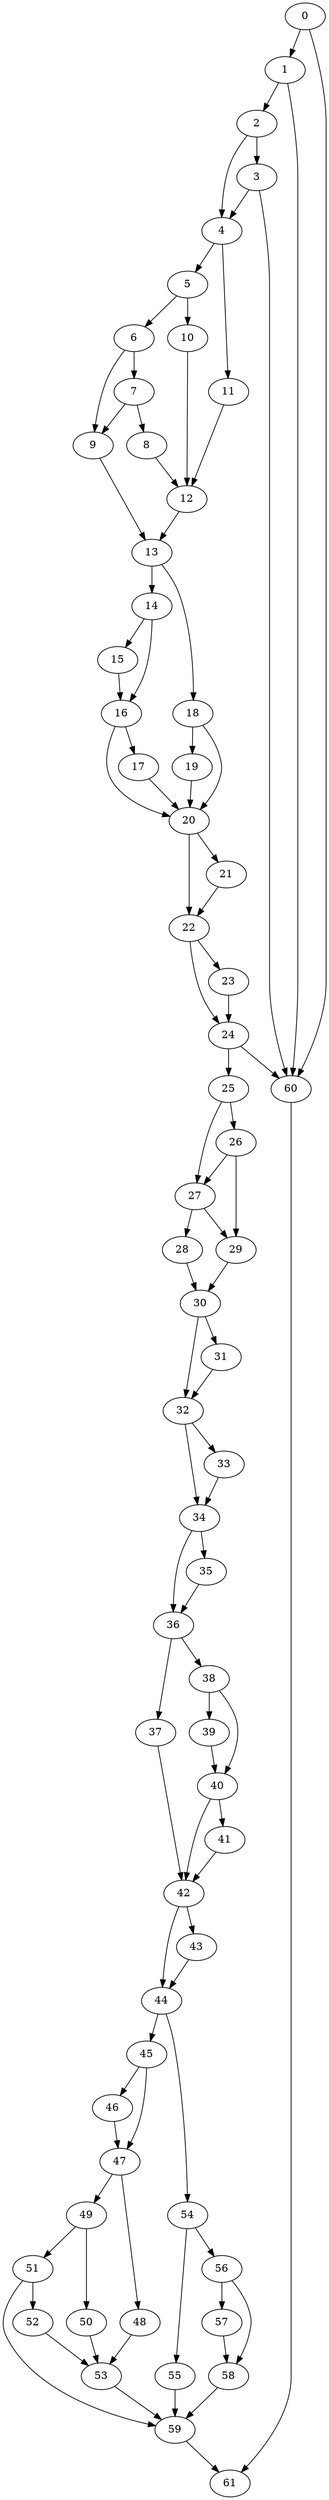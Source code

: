 digraph {
	0
	1
	2
	3
	4
	5
	6
	7
	8
	9
	10
	11
	12
	13
	14
	15
	16
	17
	18
	19
	20
	21
	22
	23
	24
	25
	26
	27
	28
	29
	30
	31
	32
	33
	34
	35
	36
	37
	38
	39
	40
	41
	42
	43
	44
	45
	46
	47
	48
	49
	50
	51
	52
	53
	54
	55
	56
	57
	58
	59
	60
	61
	7 -> 8
	8 -> 12
	10 -> 12
	11 -> 12
	9 -> 13
	12 -> 13
	37 -> 42
	40 -> 42
	41 -> 42
	42 -> 43
	51 -> 59
	53 -> 59
	55 -> 59
	58 -> 59
	5 -> 10
	18 -> 19
	24 -> 25
	51 -> 52
	25 -> 27
	26 -> 27
	6 -> 9
	7 -> 9
	32 -> 34
	33 -> 34
	36 -> 38
	47 -> 48
	47 -> 49
	0 -> 1
	4 -> 5
	4 -> 11
	36 -> 37
	45 -> 46
	45 -> 47
	46 -> 47
	54 -> 56
	32 -> 33
	34 -> 36
	35 -> 36
	2 -> 3
	2 -> 4
	3 -> 4
	14 -> 15
	20 -> 22
	21 -> 22
	28 -> 30
	29 -> 30
	30 -> 31
	25 -> 26
	38 -> 39
	39 -> 40
	38 -> 40
	49 -> 50
	3 -> 60
	24 -> 60
	0 -> 60
	1 -> 60
	22 -> 23
	5 -> 6
	54 -> 55
	13 -> 18
	59 -> 61
	60 -> 61
	13 -> 14
	14 -> 16
	15 -> 16
	16 -> 17
	16 -> 20
	17 -> 20
	18 -> 20
	19 -> 20
	44 -> 45
	50 -> 53
	52 -> 53
	48 -> 53
	22 -> 24
	23 -> 24
	27 -> 28
	34 -> 35
	42 -> 44
	43 -> 44
	30 -> 32
	31 -> 32
	56 -> 57
	56 -> 58
	57 -> 58
	6 -> 7
	27 -> 29
	26 -> 29
	49 -> 51
	44 -> 54
	1 -> 2
	20 -> 21
	40 -> 41
}
